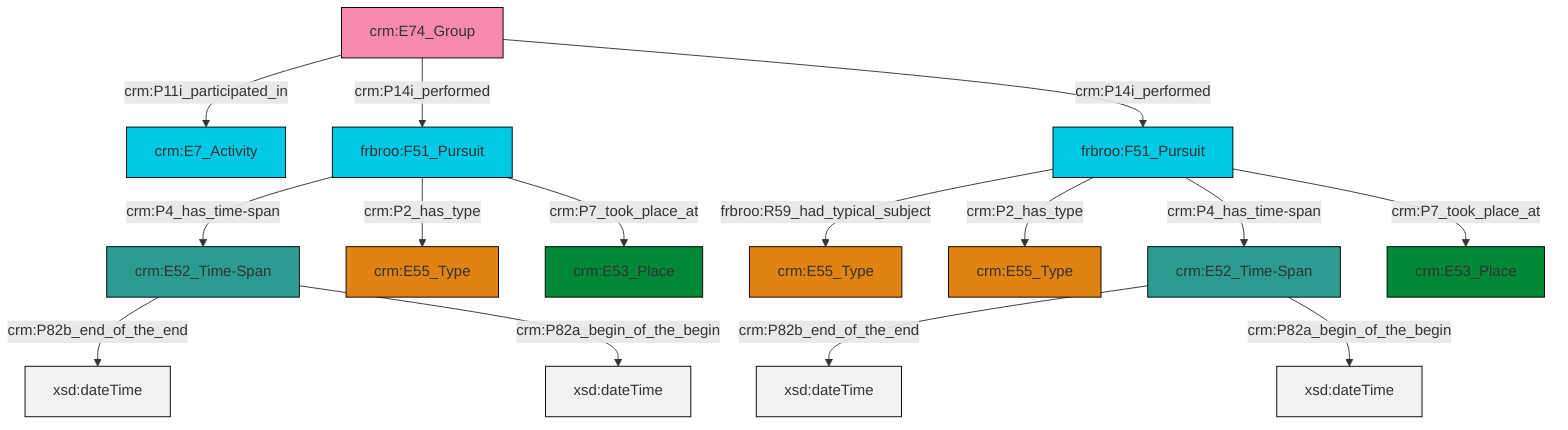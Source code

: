 graph TD
classDef Literal fill:#f2f2f2,stroke:#000000;
classDef CRM_Entity fill:#FFFFFF,stroke:#000000;
classDef Temporal_Entity fill:#00C9E6, stroke:#000000;
classDef Type fill:#E18312, stroke:#000000;
classDef Time-Span fill:#2C9C91, stroke:#000000;
classDef Appellation fill:#FFEB7F, stroke:#000000;
classDef Place fill:#008836, stroke:#000000;
classDef Persistent_Item fill:#B266B2, stroke:#000000;
classDef Conceptual_Object fill:#FFD700, stroke:#000000;
classDef Physical_Thing fill:#D2B48C, stroke:#000000;
classDef Actor fill:#f58aad, stroke:#000000;
classDef PC_Classes fill:#4ce600, stroke:#000000;
classDef Multi fill:#cccccc,stroke:#000000;

0["crm:E74_Group"]:::Actor -->|crm:P11i_participated_in| 1["crm:E7_Activity"]:::Temporal_Entity
0["crm:E74_Group"]:::Actor -->|crm:P14i_performed| 2["frbroo:F51_Pursuit"]:::Temporal_Entity
2["frbroo:F51_Pursuit"]:::Temporal_Entity -->|crm:P4_has_time-span| 5["crm:E52_Time-Span"]:::Time-Span
0["crm:E74_Group"]:::Actor -->|crm:P14i_performed| 8["frbroo:F51_Pursuit"]:::Temporal_Entity
8["frbroo:F51_Pursuit"]:::Temporal_Entity -->|frbroo:R59_had_typical_subject| 9["crm:E55_Type"]:::Type
8["frbroo:F51_Pursuit"]:::Temporal_Entity -->|crm:P2_has_type| 12["crm:E55_Type"]:::Type
3["crm:E52_Time-Span"]:::Time-Span -->|crm:P82b_end_of_the_end| 13[xsd:dateTime]:::Literal
5["crm:E52_Time-Span"]:::Time-Span -->|crm:P82b_end_of_the_end| 16[xsd:dateTime]:::Literal
2["frbroo:F51_Pursuit"]:::Temporal_Entity -->|crm:P2_has_type| 17["crm:E55_Type"]:::Type
8["frbroo:F51_Pursuit"]:::Temporal_Entity -->|crm:P4_has_time-span| 3["crm:E52_Time-Span"]:::Time-Span
3["crm:E52_Time-Span"]:::Time-Span -->|crm:P82a_begin_of_the_begin| 24[xsd:dateTime]:::Literal
8["frbroo:F51_Pursuit"]:::Temporal_Entity -->|crm:P7_took_place_at| 10["crm:E53_Place"]:::Place
2["frbroo:F51_Pursuit"]:::Temporal_Entity -->|crm:P7_took_place_at| 25["crm:E53_Place"]:::Place
5["crm:E52_Time-Span"]:::Time-Span -->|crm:P82a_begin_of_the_begin| 27[xsd:dateTime]:::Literal